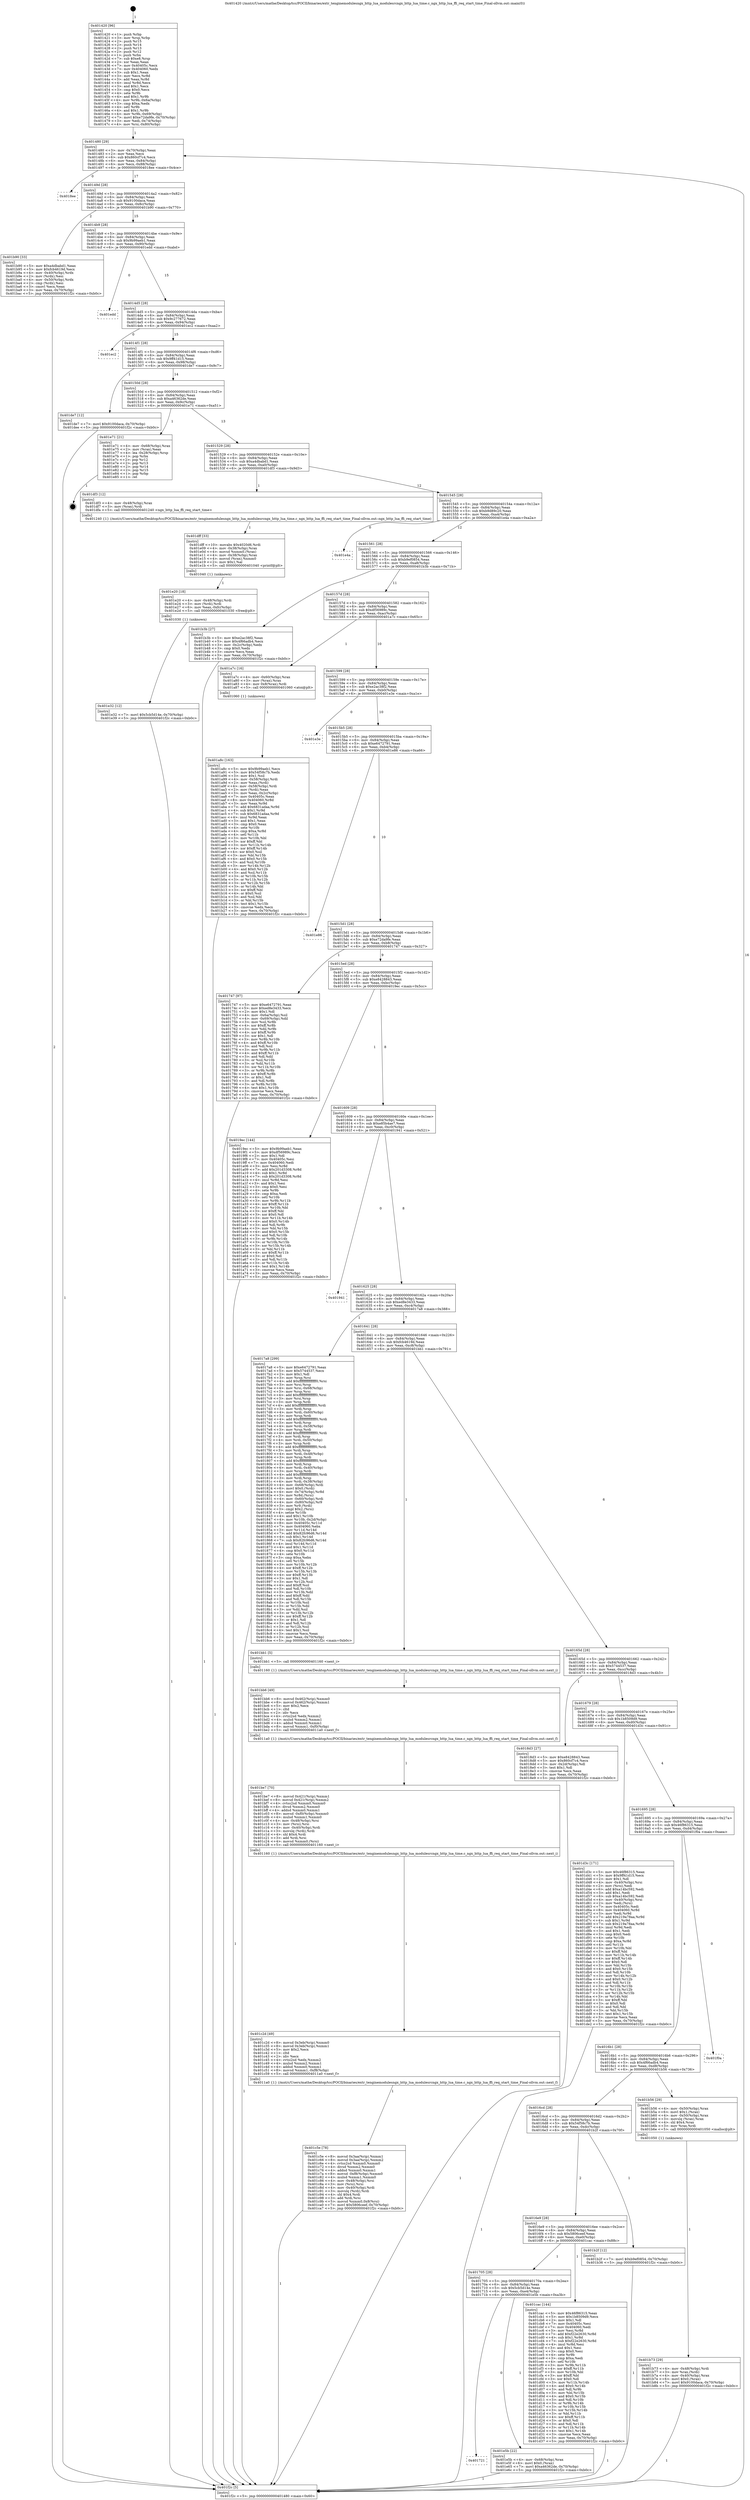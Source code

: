 digraph "0x401420" {
  label = "0x401420 (/mnt/c/Users/mathe/Desktop/tcc/POCII/binaries/extr_tenginemodulesngx_http_lua_modulesrcngx_http_lua_time.c_ngx_http_lua_ffi_req_start_time_Final-ollvm.out::main(0))"
  labelloc = "t"
  node[shape=record]

  Entry [label="",width=0.3,height=0.3,shape=circle,fillcolor=black,style=filled]
  "0x401480" [label="{
     0x401480 [29]\l
     | [instrs]\l
     &nbsp;&nbsp;0x401480 \<+3\>: mov -0x70(%rbp),%eax\l
     &nbsp;&nbsp;0x401483 \<+2\>: mov %eax,%ecx\l
     &nbsp;&nbsp;0x401485 \<+6\>: sub $0x860cf7c4,%ecx\l
     &nbsp;&nbsp;0x40148b \<+6\>: mov %eax,-0x84(%rbp)\l
     &nbsp;&nbsp;0x401491 \<+6\>: mov %ecx,-0x88(%rbp)\l
     &nbsp;&nbsp;0x401497 \<+6\>: je 00000000004018ee \<main+0x4ce\>\l
  }"]
  "0x4018ee" [label="{
     0x4018ee\l
  }", style=dashed]
  "0x40149d" [label="{
     0x40149d [28]\l
     | [instrs]\l
     &nbsp;&nbsp;0x40149d \<+5\>: jmp 00000000004014a2 \<main+0x82\>\l
     &nbsp;&nbsp;0x4014a2 \<+6\>: mov -0x84(%rbp),%eax\l
     &nbsp;&nbsp;0x4014a8 \<+5\>: sub $0x9100daca,%eax\l
     &nbsp;&nbsp;0x4014ad \<+6\>: mov %eax,-0x8c(%rbp)\l
     &nbsp;&nbsp;0x4014b3 \<+6\>: je 0000000000401b90 \<main+0x770\>\l
  }"]
  Exit [label="",width=0.3,height=0.3,shape=circle,fillcolor=black,style=filled,peripheries=2]
  "0x401b90" [label="{
     0x401b90 [33]\l
     | [instrs]\l
     &nbsp;&nbsp;0x401b90 \<+5\>: mov $0xa4dbabd1,%eax\l
     &nbsp;&nbsp;0x401b95 \<+5\>: mov $0xfcb4619d,%ecx\l
     &nbsp;&nbsp;0x401b9a \<+4\>: mov -0x40(%rbp),%rdx\l
     &nbsp;&nbsp;0x401b9e \<+2\>: mov (%rdx),%esi\l
     &nbsp;&nbsp;0x401ba0 \<+4\>: mov -0x50(%rbp),%rdx\l
     &nbsp;&nbsp;0x401ba4 \<+2\>: cmp (%rdx),%esi\l
     &nbsp;&nbsp;0x401ba6 \<+3\>: cmovl %ecx,%eax\l
     &nbsp;&nbsp;0x401ba9 \<+3\>: mov %eax,-0x70(%rbp)\l
     &nbsp;&nbsp;0x401bac \<+5\>: jmp 0000000000401f2c \<main+0xb0c\>\l
  }"]
  "0x4014b9" [label="{
     0x4014b9 [28]\l
     | [instrs]\l
     &nbsp;&nbsp;0x4014b9 \<+5\>: jmp 00000000004014be \<main+0x9e\>\l
     &nbsp;&nbsp;0x4014be \<+6\>: mov -0x84(%rbp),%eax\l
     &nbsp;&nbsp;0x4014c4 \<+5\>: sub $0x9b99aeb1,%eax\l
     &nbsp;&nbsp;0x4014c9 \<+6\>: mov %eax,-0x90(%rbp)\l
     &nbsp;&nbsp;0x4014cf \<+6\>: je 0000000000401edd \<main+0xabd\>\l
  }"]
  "0x401721" [label="{
     0x401721\l
  }", style=dashed]
  "0x401edd" [label="{
     0x401edd\l
  }", style=dashed]
  "0x4014d5" [label="{
     0x4014d5 [28]\l
     | [instrs]\l
     &nbsp;&nbsp;0x4014d5 \<+5\>: jmp 00000000004014da \<main+0xba\>\l
     &nbsp;&nbsp;0x4014da \<+6\>: mov -0x84(%rbp),%eax\l
     &nbsp;&nbsp;0x4014e0 \<+5\>: sub $0x9c277672,%eax\l
     &nbsp;&nbsp;0x4014e5 \<+6\>: mov %eax,-0x94(%rbp)\l
     &nbsp;&nbsp;0x4014eb \<+6\>: je 0000000000401ec2 \<main+0xaa2\>\l
  }"]
  "0x401e5b" [label="{
     0x401e5b [22]\l
     | [instrs]\l
     &nbsp;&nbsp;0x401e5b \<+4\>: mov -0x68(%rbp),%rax\l
     &nbsp;&nbsp;0x401e5f \<+6\>: movl $0x0,(%rax)\l
     &nbsp;&nbsp;0x401e65 \<+7\>: movl $0xa46362de,-0x70(%rbp)\l
     &nbsp;&nbsp;0x401e6c \<+5\>: jmp 0000000000401f2c \<main+0xb0c\>\l
  }"]
  "0x401ec2" [label="{
     0x401ec2\l
  }", style=dashed]
  "0x4014f1" [label="{
     0x4014f1 [28]\l
     | [instrs]\l
     &nbsp;&nbsp;0x4014f1 \<+5\>: jmp 00000000004014f6 \<main+0xd6\>\l
     &nbsp;&nbsp;0x4014f6 \<+6\>: mov -0x84(%rbp),%eax\l
     &nbsp;&nbsp;0x4014fc \<+5\>: sub $0x9ff41d15,%eax\l
     &nbsp;&nbsp;0x401501 \<+6\>: mov %eax,-0x98(%rbp)\l
     &nbsp;&nbsp;0x401507 \<+6\>: je 0000000000401de7 \<main+0x9c7\>\l
  }"]
  "0x401e32" [label="{
     0x401e32 [12]\l
     | [instrs]\l
     &nbsp;&nbsp;0x401e32 \<+7\>: movl $0x5cb5d14e,-0x70(%rbp)\l
     &nbsp;&nbsp;0x401e39 \<+5\>: jmp 0000000000401f2c \<main+0xb0c\>\l
  }"]
  "0x401de7" [label="{
     0x401de7 [12]\l
     | [instrs]\l
     &nbsp;&nbsp;0x401de7 \<+7\>: movl $0x9100daca,-0x70(%rbp)\l
     &nbsp;&nbsp;0x401dee \<+5\>: jmp 0000000000401f2c \<main+0xb0c\>\l
  }"]
  "0x40150d" [label="{
     0x40150d [28]\l
     | [instrs]\l
     &nbsp;&nbsp;0x40150d \<+5\>: jmp 0000000000401512 \<main+0xf2\>\l
     &nbsp;&nbsp;0x401512 \<+6\>: mov -0x84(%rbp),%eax\l
     &nbsp;&nbsp;0x401518 \<+5\>: sub $0xa46362de,%eax\l
     &nbsp;&nbsp;0x40151d \<+6\>: mov %eax,-0x9c(%rbp)\l
     &nbsp;&nbsp;0x401523 \<+6\>: je 0000000000401e71 \<main+0xa51\>\l
  }"]
  "0x401e20" [label="{
     0x401e20 [18]\l
     | [instrs]\l
     &nbsp;&nbsp;0x401e20 \<+4\>: mov -0x48(%rbp),%rdi\l
     &nbsp;&nbsp;0x401e24 \<+3\>: mov (%rdi),%rdi\l
     &nbsp;&nbsp;0x401e27 \<+6\>: mov %eax,-0xfc(%rbp)\l
     &nbsp;&nbsp;0x401e2d \<+5\>: call 0000000000401030 \<free@plt\>\l
     | [calls]\l
     &nbsp;&nbsp;0x401030 \{1\} (unknown)\l
  }"]
  "0x401e71" [label="{
     0x401e71 [21]\l
     | [instrs]\l
     &nbsp;&nbsp;0x401e71 \<+4\>: mov -0x68(%rbp),%rax\l
     &nbsp;&nbsp;0x401e75 \<+2\>: mov (%rax),%eax\l
     &nbsp;&nbsp;0x401e77 \<+4\>: lea -0x28(%rbp),%rsp\l
     &nbsp;&nbsp;0x401e7b \<+1\>: pop %rbx\l
     &nbsp;&nbsp;0x401e7c \<+2\>: pop %r12\l
     &nbsp;&nbsp;0x401e7e \<+2\>: pop %r13\l
     &nbsp;&nbsp;0x401e80 \<+2\>: pop %r14\l
     &nbsp;&nbsp;0x401e82 \<+2\>: pop %r15\l
     &nbsp;&nbsp;0x401e84 \<+1\>: pop %rbp\l
     &nbsp;&nbsp;0x401e85 \<+1\>: ret\l
  }"]
  "0x401529" [label="{
     0x401529 [28]\l
     | [instrs]\l
     &nbsp;&nbsp;0x401529 \<+5\>: jmp 000000000040152e \<main+0x10e\>\l
     &nbsp;&nbsp;0x40152e \<+6\>: mov -0x84(%rbp),%eax\l
     &nbsp;&nbsp;0x401534 \<+5\>: sub $0xa4dbabd1,%eax\l
     &nbsp;&nbsp;0x401539 \<+6\>: mov %eax,-0xa0(%rbp)\l
     &nbsp;&nbsp;0x40153f \<+6\>: je 0000000000401df3 \<main+0x9d3\>\l
  }"]
  "0x401dff" [label="{
     0x401dff [33]\l
     | [instrs]\l
     &nbsp;&nbsp;0x401dff \<+10\>: movabs $0x4020d6,%rdi\l
     &nbsp;&nbsp;0x401e09 \<+4\>: mov -0x38(%rbp),%rax\l
     &nbsp;&nbsp;0x401e0d \<+4\>: movsd %xmm0,(%rax)\l
     &nbsp;&nbsp;0x401e11 \<+4\>: mov -0x38(%rbp),%rax\l
     &nbsp;&nbsp;0x401e15 \<+4\>: movsd (%rax),%xmm0\l
     &nbsp;&nbsp;0x401e19 \<+2\>: mov $0x1,%al\l
     &nbsp;&nbsp;0x401e1b \<+5\>: call 0000000000401040 \<printf@plt\>\l
     | [calls]\l
     &nbsp;&nbsp;0x401040 \{1\} (unknown)\l
  }"]
  "0x401df3" [label="{
     0x401df3 [12]\l
     | [instrs]\l
     &nbsp;&nbsp;0x401df3 \<+4\>: mov -0x48(%rbp),%rax\l
     &nbsp;&nbsp;0x401df7 \<+3\>: mov (%rax),%rdi\l
     &nbsp;&nbsp;0x401dfa \<+5\>: call 0000000000401240 \<ngx_http_lua_ffi_req_start_time\>\l
     | [calls]\l
     &nbsp;&nbsp;0x401240 \{1\} (/mnt/c/Users/mathe/Desktop/tcc/POCII/binaries/extr_tenginemodulesngx_http_lua_modulesrcngx_http_lua_time.c_ngx_http_lua_ffi_req_start_time_Final-ollvm.out::ngx_http_lua_ffi_req_start_time)\l
  }"]
  "0x401545" [label="{
     0x401545 [28]\l
     | [instrs]\l
     &nbsp;&nbsp;0x401545 \<+5\>: jmp 000000000040154a \<main+0x12a\>\l
     &nbsp;&nbsp;0x40154a \<+6\>: mov -0x84(%rbp),%eax\l
     &nbsp;&nbsp;0x401550 \<+5\>: sub $0xb9d89c20,%eax\l
     &nbsp;&nbsp;0x401555 \<+6\>: mov %eax,-0xa4(%rbp)\l
     &nbsp;&nbsp;0x40155b \<+6\>: je 0000000000401e4a \<main+0xa2a\>\l
  }"]
  "0x401705" [label="{
     0x401705 [28]\l
     | [instrs]\l
     &nbsp;&nbsp;0x401705 \<+5\>: jmp 000000000040170a \<main+0x2ea\>\l
     &nbsp;&nbsp;0x40170a \<+6\>: mov -0x84(%rbp),%eax\l
     &nbsp;&nbsp;0x401710 \<+5\>: sub $0x5cb5d14e,%eax\l
     &nbsp;&nbsp;0x401715 \<+6\>: mov %eax,-0xe4(%rbp)\l
     &nbsp;&nbsp;0x40171b \<+6\>: je 0000000000401e5b \<main+0xa3b\>\l
  }"]
  "0x401e4a" [label="{
     0x401e4a\l
  }", style=dashed]
  "0x401561" [label="{
     0x401561 [28]\l
     | [instrs]\l
     &nbsp;&nbsp;0x401561 \<+5\>: jmp 0000000000401566 \<main+0x146\>\l
     &nbsp;&nbsp;0x401566 \<+6\>: mov -0x84(%rbp),%eax\l
     &nbsp;&nbsp;0x40156c \<+5\>: sub $0xb9ef0854,%eax\l
     &nbsp;&nbsp;0x401571 \<+6\>: mov %eax,-0xa8(%rbp)\l
     &nbsp;&nbsp;0x401577 \<+6\>: je 0000000000401b3b \<main+0x71b\>\l
  }"]
  "0x401cac" [label="{
     0x401cac [144]\l
     | [instrs]\l
     &nbsp;&nbsp;0x401cac \<+5\>: mov $0x46f86315,%eax\l
     &nbsp;&nbsp;0x401cb1 \<+5\>: mov $0x1b8509d9,%ecx\l
     &nbsp;&nbsp;0x401cb6 \<+2\>: mov $0x1,%dl\l
     &nbsp;&nbsp;0x401cb8 \<+7\>: mov 0x40405c,%esi\l
     &nbsp;&nbsp;0x401cbf \<+7\>: mov 0x404060,%edi\l
     &nbsp;&nbsp;0x401cc6 \<+3\>: mov %esi,%r8d\l
     &nbsp;&nbsp;0x401cc9 \<+7\>: add $0xf22e2630,%r8d\l
     &nbsp;&nbsp;0x401cd0 \<+4\>: sub $0x1,%r8d\l
     &nbsp;&nbsp;0x401cd4 \<+7\>: sub $0xf22e2630,%r8d\l
     &nbsp;&nbsp;0x401cdb \<+4\>: imul %r8d,%esi\l
     &nbsp;&nbsp;0x401cdf \<+3\>: and $0x1,%esi\l
     &nbsp;&nbsp;0x401ce2 \<+3\>: cmp $0x0,%esi\l
     &nbsp;&nbsp;0x401ce5 \<+4\>: sete %r9b\l
     &nbsp;&nbsp;0x401ce9 \<+3\>: cmp $0xa,%edi\l
     &nbsp;&nbsp;0x401cec \<+4\>: setl %r10b\l
     &nbsp;&nbsp;0x401cf0 \<+3\>: mov %r9b,%r11b\l
     &nbsp;&nbsp;0x401cf3 \<+4\>: xor $0xff,%r11b\l
     &nbsp;&nbsp;0x401cf7 \<+3\>: mov %r10b,%bl\l
     &nbsp;&nbsp;0x401cfa \<+3\>: xor $0xff,%bl\l
     &nbsp;&nbsp;0x401cfd \<+3\>: xor $0x0,%dl\l
     &nbsp;&nbsp;0x401d00 \<+3\>: mov %r11b,%r14b\l
     &nbsp;&nbsp;0x401d03 \<+4\>: and $0x0,%r14b\l
     &nbsp;&nbsp;0x401d07 \<+3\>: and %dl,%r9b\l
     &nbsp;&nbsp;0x401d0a \<+3\>: mov %bl,%r15b\l
     &nbsp;&nbsp;0x401d0d \<+4\>: and $0x0,%r15b\l
     &nbsp;&nbsp;0x401d11 \<+3\>: and %dl,%r10b\l
     &nbsp;&nbsp;0x401d14 \<+3\>: or %r9b,%r14b\l
     &nbsp;&nbsp;0x401d17 \<+3\>: or %r10b,%r15b\l
     &nbsp;&nbsp;0x401d1a \<+3\>: xor %r15b,%r14b\l
     &nbsp;&nbsp;0x401d1d \<+3\>: or %bl,%r11b\l
     &nbsp;&nbsp;0x401d20 \<+4\>: xor $0xff,%r11b\l
     &nbsp;&nbsp;0x401d24 \<+3\>: or $0x0,%dl\l
     &nbsp;&nbsp;0x401d27 \<+3\>: and %dl,%r11b\l
     &nbsp;&nbsp;0x401d2a \<+3\>: or %r11b,%r14b\l
     &nbsp;&nbsp;0x401d2d \<+4\>: test $0x1,%r14b\l
     &nbsp;&nbsp;0x401d31 \<+3\>: cmovne %ecx,%eax\l
     &nbsp;&nbsp;0x401d34 \<+3\>: mov %eax,-0x70(%rbp)\l
     &nbsp;&nbsp;0x401d37 \<+5\>: jmp 0000000000401f2c \<main+0xb0c\>\l
  }"]
  "0x401b3b" [label="{
     0x401b3b [27]\l
     | [instrs]\l
     &nbsp;&nbsp;0x401b3b \<+5\>: mov $0xe2ac38f2,%eax\l
     &nbsp;&nbsp;0x401b40 \<+5\>: mov $0x4f66adb4,%ecx\l
     &nbsp;&nbsp;0x401b45 \<+3\>: mov -0x2c(%rbp),%edx\l
     &nbsp;&nbsp;0x401b48 \<+3\>: cmp $0x0,%edx\l
     &nbsp;&nbsp;0x401b4b \<+3\>: cmove %ecx,%eax\l
     &nbsp;&nbsp;0x401b4e \<+3\>: mov %eax,-0x70(%rbp)\l
     &nbsp;&nbsp;0x401b51 \<+5\>: jmp 0000000000401f2c \<main+0xb0c\>\l
  }"]
  "0x40157d" [label="{
     0x40157d [28]\l
     | [instrs]\l
     &nbsp;&nbsp;0x40157d \<+5\>: jmp 0000000000401582 \<main+0x162\>\l
     &nbsp;&nbsp;0x401582 \<+6\>: mov -0x84(%rbp),%eax\l
     &nbsp;&nbsp;0x401588 \<+5\>: sub $0xdf56989c,%eax\l
     &nbsp;&nbsp;0x40158d \<+6\>: mov %eax,-0xac(%rbp)\l
     &nbsp;&nbsp;0x401593 \<+6\>: je 0000000000401a7c \<main+0x65c\>\l
  }"]
  "0x401c5e" [label="{
     0x401c5e [78]\l
     | [instrs]\l
     &nbsp;&nbsp;0x401c5e \<+8\>: movsd 0x3aa(%rip),%xmm1\l
     &nbsp;&nbsp;0x401c66 \<+8\>: movsd 0x3aa(%rip),%xmm2\l
     &nbsp;&nbsp;0x401c6e \<+4\>: cvtss2sd %xmm0,%xmm0\l
     &nbsp;&nbsp;0x401c72 \<+4\>: divsd %xmm2,%xmm0\l
     &nbsp;&nbsp;0x401c76 \<+4\>: addsd %xmm0,%xmm1\l
     &nbsp;&nbsp;0x401c7a \<+8\>: movsd -0xf8(%rbp),%xmm0\l
     &nbsp;&nbsp;0x401c82 \<+4\>: mulsd %xmm1,%xmm0\l
     &nbsp;&nbsp;0x401c86 \<+4\>: mov -0x48(%rbp),%rsi\l
     &nbsp;&nbsp;0x401c8a \<+3\>: mov (%rsi),%rsi\l
     &nbsp;&nbsp;0x401c8d \<+4\>: mov -0x40(%rbp),%rdi\l
     &nbsp;&nbsp;0x401c91 \<+3\>: movslq (%rdi),%rdi\l
     &nbsp;&nbsp;0x401c94 \<+4\>: shl $0x4,%rdi\l
     &nbsp;&nbsp;0x401c98 \<+3\>: add %rdi,%rsi\l
     &nbsp;&nbsp;0x401c9b \<+5\>: movsd %xmm0,0x8(%rsi)\l
     &nbsp;&nbsp;0x401ca0 \<+7\>: movl $0x5806ceef,-0x70(%rbp)\l
     &nbsp;&nbsp;0x401ca7 \<+5\>: jmp 0000000000401f2c \<main+0xb0c\>\l
  }"]
  "0x401a7c" [label="{
     0x401a7c [16]\l
     | [instrs]\l
     &nbsp;&nbsp;0x401a7c \<+4\>: mov -0x60(%rbp),%rax\l
     &nbsp;&nbsp;0x401a80 \<+3\>: mov (%rax),%rax\l
     &nbsp;&nbsp;0x401a83 \<+4\>: mov 0x8(%rax),%rdi\l
     &nbsp;&nbsp;0x401a87 \<+5\>: call 0000000000401060 \<atoi@plt\>\l
     | [calls]\l
     &nbsp;&nbsp;0x401060 \{1\} (unknown)\l
  }"]
  "0x401599" [label="{
     0x401599 [28]\l
     | [instrs]\l
     &nbsp;&nbsp;0x401599 \<+5\>: jmp 000000000040159e \<main+0x17e\>\l
     &nbsp;&nbsp;0x40159e \<+6\>: mov -0x84(%rbp),%eax\l
     &nbsp;&nbsp;0x4015a4 \<+5\>: sub $0xe2ac38f2,%eax\l
     &nbsp;&nbsp;0x4015a9 \<+6\>: mov %eax,-0xb0(%rbp)\l
     &nbsp;&nbsp;0x4015af \<+6\>: je 0000000000401e3e \<main+0xa1e\>\l
  }"]
  "0x401c2d" [label="{
     0x401c2d [49]\l
     | [instrs]\l
     &nbsp;&nbsp;0x401c2d \<+8\>: movsd 0x3eb(%rip),%xmm0\l
     &nbsp;&nbsp;0x401c35 \<+8\>: movsd 0x3eb(%rip),%xmm1\l
     &nbsp;&nbsp;0x401c3d \<+5\>: mov $0x2,%ecx\l
     &nbsp;&nbsp;0x401c42 \<+1\>: cltd\l
     &nbsp;&nbsp;0x401c43 \<+2\>: idiv %ecx\l
     &nbsp;&nbsp;0x401c45 \<+4\>: cvtsi2sd %edx,%xmm2\l
     &nbsp;&nbsp;0x401c49 \<+4\>: mulsd %xmm2,%xmm1\l
     &nbsp;&nbsp;0x401c4d \<+4\>: addsd %xmm0,%xmm1\l
     &nbsp;&nbsp;0x401c51 \<+8\>: movsd %xmm1,-0xf8(%rbp)\l
     &nbsp;&nbsp;0x401c59 \<+5\>: call 00000000004011a0 \<next_f\>\l
     | [calls]\l
     &nbsp;&nbsp;0x4011a0 \{1\} (/mnt/c/Users/mathe/Desktop/tcc/POCII/binaries/extr_tenginemodulesngx_http_lua_modulesrcngx_http_lua_time.c_ngx_http_lua_ffi_req_start_time_Final-ollvm.out::next_f)\l
  }"]
  "0x401e3e" [label="{
     0x401e3e\l
  }", style=dashed]
  "0x4015b5" [label="{
     0x4015b5 [28]\l
     | [instrs]\l
     &nbsp;&nbsp;0x4015b5 \<+5\>: jmp 00000000004015ba \<main+0x19a\>\l
     &nbsp;&nbsp;0x4015ba \<+6\>: mov -0x84(%rbp),%eax\l
     &nbsp;&nbsp;0x4015c0 \<+5\>: sub $0xe6472791,%eax\l
     &nbsp;&nbsp;0x4015c5 \<+6\>: mov %eax,-0xb4(%rbp)\l
     &nbsp;&nbsp;0x4015cb \<+6\>: je 0000000000401e86 \<main+0xa66\>\l
  }"]
  "0x401be7" [label="{
     0x401be7 [70]\l
     | [instrs]\l
     &nbsp;&nbsp;0x401be7 \<+8\>: movsd 0x421(%rip),%xmm1\l
     &nbsp;&nbsp;0x401bef \<+8\>: movsd 0x421(%rip),%xmm2\l
     &nbsp;&nbsp;0x401bf7 \<+4\>: cvtss2sd %xmm0,%xmm0\l
     &nbsp;&nbsp;0x401bfb \<+4\>: divsd %xmm2,%xmm0\l
     &nbsp;&nbsp;0x401bff \<+4\>: addsd %xmm0,%xmm1\l
     &nbsp;&nbsp;0x401c03 \<+8\>: movsd -0xf0(%rbp),%xmm0\l
     &nbsp;&nbsp;0x401c0b \<+4\>: mulsd %xmm1,%xmm0\l
     &nbsp;&nbsp;0x401c0f \<+4\>: mov -0x48(%rbp),%rsi\l
     &nbsp;&nbsp;0x401c13 \<+3\>: mov (%rsi),%rsi\l
     &nbsp;&nbsp;0x401c16 \<+4\>: mov -0x40(%rbp),%rdi\l
     &nbsp;&nbsp;0x401c1a \<+3\>: movslq (%rdi),%rdi\l
     &nbsp;&nbsp;0x401c1d \<+4\>: shl $0x4,%rdi\l
     &nbsp;&nbsp;0x401c21 \<+3\>: add %rdi,%rsi\l
     &nbsp;&nbsp;0x401c24 \<+4\>: movsd %xmm0,(%rsi)\l
     &nbsp;&nbsp;0x401c28 \<+5\>: call 0000000000401160 \<next_i\>\l
     | [calls]\l
     &nbsp;&nbsp;0x401160 \{1\} (/mnt/c/Users/mathe/Desktop/tcc/POCII/binaries/extr_tenginemodulesngx_http_lua_modulesrcngx_http_lua_time.c_ngx_http_lua_ffi_req_start_time_Final-ollvm.out::next_i)\l
  }"]
  "0x401e86" [label="{
     0x401e86\l
  }", style=dashed]
  "0x4015d1" [label="{
     0x4015d1 [28]\l
     | [instrs]\l
     &nbsp;&nbsp;0x4015d1 \<+5\>: jmp 00000000004015d6 \<main+0x1b6\>\l
     &nbsp;&nbsp;0x4015d6 \<+6\>: mov -0x84(%rbp),%eax\l
     &nbsp;&nbsp;0x4015dc \<+5\>: sub $0xe72da9fe,%eax\l
     &nbsp;&nbsp;0x4015e1 \<+6\>: mov %eax,-0xb8(%rbp)\l
     &nbsp;&nbsp;0x4015e7 \<+6\>: je 0000000000401747 \<main+0x327\>\l
  }"]
  "0x401bb6" [label="{
     0x401bb6 [49]\l
     | [instrs]\l
     &nbsp;&nbsp;0x401bb6 \<+8\>: movsd 0x462(%rip),%xmm0\l
     &nbsp;&nbsp;0x401bbe \<+8\>: movsd 0x462(%rip),%xmm1\l
     &nbsp;&nbsp;0x401bc6 \<+5\>: mov $0x2,%ecx\l
     &nbsp;&nbsp;0x401bcb \<+1\>: cltd\l
     &nbsp;&nbsp;0x401bcc \<+2\>: idiv %ecx\l
     &nbsp;&nbsp;0x401bce \<+4\>: cvtsi2sd %edx,%xmm2\l
     &nbsp;&nbsp;0x401bd2 \<+4\>: mulsd %xmm2,%xmm1\l
     &nbsp;&nbsp;0x401bd6 \<+4\>: addsd %xmm0,%xmm1\l
     &nbsp;&nbsp;0x401bda \<+8\>: movsd %xmm1,-0xf0(%rbp)\l
     &nbsp;&nbsp;0x401be2 \<+5\>: call 00000000004011a0 \<next_f\>\l
     | [calls]\l
     &nbsp;&nbsp;0x4011a0 \{1\} (/mnt/c/Users/mathe/Desktop/tcc/POCII/binaries/extr_tenginemodulesngx_http_lua_modulesrcngx_http_lua_time.c_ngx_http_lua_ffi_req_start_time_Final-ollvm.out::next_f)\l
  }"]
  "0x401747" [label="{
     0x401747 [97]\l
     | [instrs]\l
     &nbsp;&nbsp;0x401747 \<+5\>: mov $0xe6472791,%eax\l
     &nbsp;&nbsp;0x40174c \<+5\>: mov $0xed8e3433,%ecx\l
     &nbsp;&nbsp;0x401751 \<+2\>: mov $0x1,%dl\l
     &nbsp;&nbsp;0x401753 \<+4\>: mov -0x6a(%rbp),%sil\l
     &nbsp;&nbsp;0x401757 \<+4\>: mov -0x69(%rbp),%dil\l
     &nbsp;&nbsp;0x40175b \<+3\>: mov %sil,%r8b\l
     &nbsp;&nbsp;0x40175e \<+4\>: xor $0xff,%r8b\l
     &nbsp;&nbsp;0x401762 \<+3\>: mov %dil,%r9b\l
     &nbsp;&nbsp;0x401765 \<+4\>: xor $0xff,%r9b\l
     &nbsp;&nbsp;0x401769 \<+3\>: xor $0x1,%dl\l
     &nbsp;&nbsp;0x40176c \<+3\>: mov %r8b,%r10b\l
     &nbsp;&nbsp;0x40176f \<+4\>: and $0xff,%r10b\l
     &nbsp;&nbsp;0x401773 \<+3\>: and %dl,%sil\l
     &nbsp;&nbsp;0x401776 \<+3\>: mov %r9b,%r11b\l
     &nbsp;&nbsp;0x401779 \<+4\>: and $0xff,%r11b\l
     &nbsp;&nbsp;0x40177d \<+3\>: and %dl,%dil\l
     &nbsp;&nbsp;0x401780 \<+3\>: or %sil,%r10b\l
     &nbsp;&nbsp;0x401783 \<+3\>: or %dil,%r11b\l
     &nbsp;&nbsp;0x401786 \<+3\>: xor %r11b,%r10b\l
     &nbsp;&nbsp;0x401789 \<+3\>: or %r9b,%r8b\l
     &nbsp;&nbsp;0x40178c \<+4\>: xor $0xff,%r8b\l
     &nbsp;&nbsp;0x401790 \<+3\>: or $0x1,%dl\l
     &nbsp;&nbsp;0x401793 \<+3\>: and %dl,%r8b\l
     &nbsp;&nbsp;0x401796 \<+3\>: or %r8b,%r10b\l
     &nbsp;&nbsp;0x401799 \<+4\>: test $0x1,%r10b\l
     &nbsp;&nbsp;0x40179d \<+3\>: cmovne %ecx,%eax\l
     &nbsp;&nbsp;0x4017a0 \<+3\>: mov %eax,-0x70(%rbp)\l
     &nbsp;&nbsp;0x4017a3 \<+5\>: jmp 0000000000401f2c \<main+0xb0c\>\l
  }"]
  "0x4015ed" [label="{
     0x4015ed [28]\l
     | [instrs]\l
     &nbsp;&nbsp;0x4015ed \<+5\>: jmp 00000000004015f2 \<main+0x1d2\>\l
     &nbsp;&nbsp;0x4015f2 \<+6\>: mov -0x84(%rbp),%eax\l
     &nbsp;&nbsp;0x4015f8 \<+5\>: sub $0xe8428843,%eax\l
     &nbsp;&nbsp;0x4015fd \<+6\>: mov %eax,-0xbc(%rbp)\l
     &nbsp;&nbsp;0x401603 \<+6\>: je 00000000004019ec \<main+0x5cc\>\l
  }"]
  "0x401f2c" [label="{
     0x401f2c [5]\l
     | [instrs]\l
     &nbsp;&nbsp;0x401f2c \<+5\>: jmp 0000000000401480 \<main+0x60\>\l
  }"]
  "0x401420" [label="{
     0x401420 [96]\l
     | [instrs]\l
     &nbsp;&nbsp;0x401420 \<+1\>: push %rbp\l
     &nbsp;&nbsp;0x401421 \<+3\>: mov %rsp,%rbp\l
     &nbsp;&nbsp;0x401424 \<+2\>: push %r15\l
     &nbsp;&nbsp;0x401426 \<+2\>: push %r14\l
     &nbsp;&nbsp;0x401428 \<+2\>: push %r13\l
     &nbsp;&nbsp;0x40142a \<+2\>: push %r12\l
     &nbsp;&nbsp;0x40142c \<+1\>: push %rbx\l
     &nbsp;&nbsp;0x40142d \<+7\>: sub $0xe8,%rsp\l
     &nbsp;&nbsp;0x401434 \<+2\>: xor %eax,%eax\l
     &nbsp;&nbsp;0x401436 \<+7\>: mov 0x40405c,%ecx\l
     &nbsp;&nbsp;0x40143d \<+7\>: mov 0x404060,%edx\l
     &nbsp;&nbsp;0x401444 \<+3\>: sub $0x1,%eax\l
     &nbsp;&nbsp;0x401447 \<+3\>: mov %ecx,%r8d\l
     &nbsp;&nbsp;0x40144a \<+3\>: add %eax,%r8d\l
     &nbsp;&nbsp;0x40144d \<+4\>: imul %r8d,%ecx\l
     &nbsp;&nbsp;0x401451 \<+3\>: and $0x1,%ecx\l
     &nbsp;&nbsp;0x401454 \<+3\>: cmp $0x0,%ecx\l
     &nbsp;&nbsp;0x401457 \<+4\>: sete %r9b\l
     &nbsp;&nbsp;0x40145b \<+4\>: and $0x1,%r9b\l
     &nbsp;&nbsp;0x40145f \<+4\>: mov %r9b,-0x6a(%rbp)\l
     &nbsp;&nbsp;0x401463 \<+3\>: cmp $0xa,%edx\l
     &nbsp;&nbsp;0x401466 \<+4\>: setl %r9b\l
     &nbsp;&nbsp;0x40146a \<+4\>: and $0x1,%r9b\l
     &nbsp;&nbsp;0x40146e \<+4\>: mov %r9b,-0x69(%rbp)\l
     &nbsp;&nbsp;0x401472 \<+7\>: movl $0xe72da9fe,-0x70(%rbp)\l
     &nbsp;&nbsp;0x401479 \<+3\>: mov %edi,-0x74(%rbp)\l
     &nbsp;&nbsp;0x40147c \<+4\>: mov %rsi,-0x80(%rbp)\l
  }"]
  "0x401b73" [label="{
     0x401b73 [29]\l
     | [instrs]\l
     &nbsp;&nbsp;0x401b73 \<+4\>: mov -0x48(%rbp),%rdi\l
     &nbsp;&nbsp;0x401b77 \<+3\>: mov %rax,(%rdi)\l
     &nbsp;&nbsp;0x401b7a \<+4\>: mov -0x40(%rbp),%rax\l
     &nbsp;&nbsp;0x401b7e \<+6\>: movl $0x0,(%rax)\l
     &nbsp;&nbsp;0x401b84 \<+7\>: movl $0x9100daca,-0x70(%rbp)\l
     &nbsp;&nbsp;0x401b8b \<+5\>: jmp 0000000000401f2c \<main+0xb0c\>\l
  }"]
  "0x4019ec" [label="{
     0x4019ec [144]\l
     | [instrs]\l
     &nbsp;&nbsp;0x4019ec \<+5\>: mov $0x9b99aeb1,%eax\l
     &nbsp;&nbsp;0x4019f1 \<+5\>: mov $0xdf56989c,%ecx\l
     &nbsp;&nbsp;0x4019f6 \<+2\>: mov $0x1,%dl\l
     &nbsp;&nbsp;0x4019f8 \<+7\>: mov 0x40405c,%esi\l
     &nbsp;&nbsp;0x4019ff \<+7\>: mov 0x404060,%edi\l
     &nbsp;&nbsp;0x401a06 \<+3\>: mov %esi,%r8d\l
     &nbsp;&nbsp;0x401a09 \<+7\>: add $0x201d3308,%r8d\l
     &nbsp;&nbsp;0x401a10 \<+4\>: sub $0x1,%r8d\l
     &nbsp;&nbsp;0x401a14 \<+7\>: sub $0x201d3308,%r8d\l
     &nbsp;&nbsp;0x401a1b \<+4\>: imul %r8d,%esi\l
     &nbsp;&nbsp;0x401a1f \<+3\>: and $0x1,%esi\l
     &nbsp;&nbsp;0x401a22 \<+3\>: cmp $0x0,%esi\l
     &nbsp;&nbsp;0x401a25 \<+4\>: sete %r9b\l
     &nbsp;&nbsp;0x401a29 \<+3\>: cmp $0xa,%edi\l
     &nbsp;&nbsp;0x401a2c \<+4\>: setl %r10b\l
     &nbsp;&nbsp;0x401a30 \<+3\>: mov %r9b,%r11b\l
     &nbsp;&nbsp;0x401a33 \<+4\>: xor $0xff,%r11b\l
     &nbsp;&nbsp;0x401a37 \<+3\>: mov %r10b,%bl\l
     &nbsp;&nbsp;0x401a3a \<+3\>: xor $0xff,%bl\l
     &nbsp;&nbsp;0x401a3d \<+3\>: xor $0x0,%dl\l
     &nbsp;&nbsp;0x401a40 \<+3\>: mov %r11b,%r14b\l
     &nbsp;&nbsp;0x401a43 \<+4\>: and $0x0,%r14b\l
     &nbsp;&nbsp;0x401a47 \<+3\>: and %dl,%r9b\l
     &nbsp;&nbsp;0x401a4a \<+3\>: mov %bl,%r15b\l
     &nbsp;&nbsp;0x401a4d \<+4\>: and $0x0,%r15b\l
     &nbsp;&nbsp;0x401a51 \<+3\>: and %dl,%r10b\l
     &nbsp;&nbsp;0x401a54 \<+3\>: or %r9b,%r14b\l
     &nbsp;&nbsp;0x401a57 \<+3\>: or %r10b,%r15b\l
     &nbsp;&nbsp;0x401a5a \<+3\>: xor %r15b,%r14b\l
     &nbsp;&nbsp;0x401a5d \<+3\>: or %bl,%r11b\l
     &nbsp;&nbsp;0x401a60 \<+4\>: xor $0xff,%r11b\l
     &nbsp;&nbsp;0x401a64 \<+3\>: or $0x0,%dl\l
     &nbsp;&nbsp;0x401a67 \<+3\>: and %dl,%r11b\l
     &nbsp;&nbsp;0x401a6a \<+3\>: or %r11b,%r14b\l
     &nbsp;&nbsp;0x401a6d \<+4\>: test $0x1,%r14b\l
     &nbsp;&nbsp;0x401a71 \<+3\>: cmovne %ecx,%eax\l
     &nbsp;&nbsp;0x401a74 \<+3\>: mov %eax,-0x70(%rbp)\l
     &nbsp;&nbsp;0x401a77 \<+5\>: jmp 0000000000401f2c \<main+0xb0c\>\l
  }"]
  "0x401609" [label="{
     0x401609 [28]\l
     | [instrs]\l
     &nbsp;&nbsp;0x401609 \<+5\>: jmp 000000000040160e \<main+0x1ee\>\l
     &nbsp;&nbsp;0x40160e \<+6\>: mov -0x84(%rbp),%eax\l
     &nbsp;&nbsp;0x401614 \<+5\>: sub $0xe85b4ae7,%eax\l
     &nbsp;&nbsp;0x401619 \<+6\>: mov %eax,-0xc0(%rbp)\l
     &nbsp;&nbsp;0x40161f \<+6\>: je 0000000000401941 \<main+0x521\>\l
  }"]
  "0x4016e9" [label="{
     0x4016e9 [28]\l
     | [instrs]\l
     &nbsp;&nbsp;0x4016e9 \<+5\>: jmp 00000000004016ee \<main+0x2ce\>\l
     &nbsp;&nbsp;0x4016ee \<+6\>: mov -0x84(%rbp),%eax\l
     &nbsp;&nbsp;0x4016f4 \<+5\>: sub $0x5806ceef,%eax\l
     &nbsp;&nbsp;0x4016f9 \<+6\>: mov %eax,-0xe0(%rbp)\l
     &nbsp;&nbsp;0x4016ff \<+6\>: je 0000000000401cac \<main+0x88c\>\l
  }"]
  "0x401941" [label="{
     0x401941\l
  }", style=dashed]
  "0x401625" [label="{
     0x401625 [28]\l
     | [instrs]\l
     &nbsp;&nbsp;0x401625 \<+5\>: jmp 000000000040162a \<main+0x20a\>\l
     &nbsp;&nbsp;0x40162a \<+6\>: mov -0x84(%rbp),%eax\l
     &nbsp;&nbsp;0x401630 \<+5\>: sub $0xed8e3433,%eax\l
     &nbsp;&nbsp;0x401635 \<+6\>: mov %eax,-0xc4(%rbp)\l
     &nbsp;&nbsp;0x40163b \<+6\>: je 00000000004017a8 \<main+0x388\>\l
  }"]
  "0x401b2f" [label="{
     0x401b2f [12]\l
     | [instrs]\l
     &nbsp;&nbsp;0x401b2f \<+7\>: movl $0xb9ef0854,-0x70(%rbp)\l
     &nbsp;&nbsp;0x401b36 \<+5\>: jmp 0000000000401f2c \<main+0xb0c\>\l
  }"]
  "0x4017a8" [label="{
     0x4017a8 [299]\l
     | [instrs]\l
     &nbsp;&nbsp;0x4017a8 \<+5\>: mov $0xe6472791,%eax\l
     &nbsp;&nbsp;0x4017ad \<+5\>: mov $0x5744537,%ecx\l
     &nbsp;&nbsp;0x4017b2 \<+2\>: mov $0x1,%dl\l
     &nbsp;&nbsp;0x4017b4 \<+3\>: mov %rsp,%rsi\l
     &nbsp;&nbsp;0x4017b7 \<+4\>: add $0xfffffffffffffff0,%rsi\l
     &nbsp;&nbsp;0x4017bb \<+3\>: mov %rsi,%rsp\l
     &nbsp;&nbsp;0x4017be \<+4\>: mov %rsi,-0x68(%rbp)\l
     &nbsp;&nbsp;0x4017c2 \<+3\>: mov %rsp,%rsi\l
     &nbsp;&nbsp;0x4017c5 \<+4\>: add $0xfffffffffffffff0,%rsi\l
     &nbsp;&nbsp;0x4017c9 \<+3\>: mov %rsi,%rsp\l
     &nbsp;&nbsp;0x4017cc \<+3\>: mov %rsp,%rdi\l
     &nbsp;&nbsp;0x4017cf \<+4\>: add $0xfffffffffffffff0,%rdi\l
     &nbsp;&nbsp;0x4017d3 \<+3\>: mov %rdi,%rsp\l
     &nbsp;&nbsp;0x4017d6 \<+4\>: mov %rdi,-0x60(%rbp)\l
     &nbsp;&nbsp;0x4017da \<+3\>: mov %rsp,%rdi\l
     &nbsp;&nbsp;0x4017dd \<+4\>: add $0xfffffffffffffff0,%rdi\l
     &nbsp;&nbsp;0x4017e1 \<+3\>: mov %rdi,%rsp\l
     &nbsp;&nbsp;0x4017e4 \<+4\>: mov %rdi,-0x58(%rbp)\l
     &nbsp;&nbsp;0x4017e8 \<+3\>: mov %rsp,%rdi\l
     &nbsp;&nbsp;0x4017eb \<+4\>: add $0xfffffffffffffff0,%rdi\l
     &nbsp;&nbsp;0x4017ef \<+3\>: mov %rdi,%rsp\l
     &nbsp;&nbsp;0x4017f2 \<+4\>: mov %rdi,-0x50(%rbp)\l
     &nbsp;&nbsp;0x4017f6 \<+3\>: mov %rsp,%rdi\l
     &nbsp;&nbsp;0x4017f9 \<+4\>: add $0xfffffffffffffff0,%rdi\l
     &nbsp;&nbsp;0x4017fd \<+3\>: mov %rdi,%rsp\l
     &nbsp;&nbsp;0x401800 \<+4\>: mov %rdi,-0x48(%rbp)\l
     &nbsp;&nbsp;0x401804 \<+3\>: mov %rsp,%rdi\l
     &nbsp;&nbsp;0x401807 \<+4\>: add $0xfffffffffffffff0,%rdi\l
     &nbsp;&nbsp;0x40180b \<+3\>: mov %rdi,%rsp\l
     &nbsp;&nbsp;0x40180e \<+4\>: mov %rdi,-0x40(%rbp)\l
     &nbsp;&nbsp;0x401812 \<+3\>: mov %rsp,%rdi\l
     &nbsp;&nbsp;0x401815 \<+4\>: add $0xfffffffffffffff0,%rdi\l
     &nbsp;&nbsp;0x401819 \<+3\>: mov %rdi,%rsp\l
     &nbsp;&nbsp;0x40181c \<+4\>: mov %rdi,-0x38(%rbp)\l
     &nbsp;&nbsp;0x401820 \<+4\>: mov -0x68(%rbp),%rdi\l
     &nbsp;&nbsp;0x401824 \<+6\>: movl $0x0,(%rdi)\l
     &nbsp;&nbsp;0x40182a \<+4\>: mov -0x74(%rbp),%r8d\l
     &nbsp;&nbsp;0x40182e \<+3\>: mov %r8d,(%rsi)\l
     &nbsp;&nbsp;0x401831 \<+4\>: mov -0x60(%rbp),%rdi\l
     &nbsp;&nbsp;0x401835 \<+4\>: mov -0x80(%rbp),%r9\l
     &nbsp;&nbsp;0x401839 \<+3\>: mov %r9,(%rdi)\l
     &nbsp;&nbsp;0x40183c \<+3\>: cmpl $0x2,(%rsi)\l
     &nbsp;&nbsp;0x40183f \<+4\>: setne %r10b\l
     &nbsp;&nbsp;0x401843 \<+4\>: and $0x1,%r10b\l
     &nbsp;&nbsp;0x401847 \<+4\>: mov %r10b,-0x2d(%rbp)\l
     &nbsp;&nbsp;0x40184b \<+8\>: mov 0x40405c,%r11d\l
     &nbsp;&nbsp;0x401853 \<+7\>: mov 0x404060,%ebx\l
     &nbsp;&nbsp;0x40185a \<+3\>: mov %r11d,%r14d\l
     &nbsp;&nbsp;0x40185d \<+7\>: add $0x82fc96d6,%r14d\l
     &nbsp;&nbsp;0x401864 \<+4\>: sub $0x1,%r14d\l
     &nbsp;&nbsp;0x401868 \<+7\>: sub $0x82fc96d6,%r14d\l
     &nbsp;&nbsp;0x40186f \<+4\>: imul %r14d,%r11d\l
     &nbsp;&nbsp;0x401873 \<+4\>: and $0x1,%r11d\l
     &nbsp;&nbsp;0x401877 \<+4\>: cmp $0x0,%r11d\l
     &nbsp;&nbsp;0x40187b \<+4\>: sete %r10b\l
     &nbsp;&nbsp;0x40187f \<+3\>: cmp $0xa,%ebx\l
     &nbsp;&nbsp;0x401882 \<+4\>: setl %r15b\l
     &nbsp;&nbsp;0x401886 \<+3\>: mov %r10b,%r12b\l
     &nbsp;&nbsp;0x401889 \<+4\>: xor $0xff,%r12b\l
     &nbsp;&nbsp;0x40188d \<+3\>: mov %r15b,%r13b\l
     &nbsp;&nbsp;0x401890 \<+4\>: xor $0xff,%r13b\l
     &nbsp;&nbsp;0x401894 \<+3\>: xor $0x1,%dl\l
     &nbsp;&nbsp;0x401897 \<+3\>: mov %r12b,%sil\l
     &nbsp;&nbsp;0x40189a \<+4\>: and $0xff,%sil\l
     &nbsp;&nbsp;0x40189e \<+3\>: and %dl,%r10b\l
     &nbsp;&nbsp;0x4018a1 \<+3\>: mov %r13b,%dil\l
     &nbsp;&nbsp;0x4018a4 \<+4\>: and $0xff,%dil\l
     &nbsp;&nbsp;0x4018a8 \<+3\>: and %dl,%r15b\l
     &nbsp;&nbsp;0x4018ab \<+3\>: or %r10b,%sil\l
     &nbsp;&nbsp;0x4018ae \<+3\>: or %r15b,%dil\l
     &nbsp;&nbsp;0x4018b1 \<+3\>: xor %dil,%sil\l
     &nbsp;&nbsp;0x4018b4 \<+3\>: or %r13b,%r12b\l
     &nbsp;&nbsp;0x4018b7 \<+4\>: xor $0xff,%r12b\l
     &nbsp;&nbsp;0x4018bb \<+3\>: or $0x1,%dl\l
     &nbsp;&nbsp;0x4018be \<+3\>: and %dl,%r12b\l
     &nbsp;&nbsp;0x4018c1 \<+3\>: or %r12b,%sil\l
     &nbsp;&nbsp;0x4018c4 \<+4\>: test $0x1,%sil\l
     &nbsp;&nbsp;0x4018c8 \<+3\>: cmovne %ecx,%eax\l
     &nbsp;&nbsp;0x4018cb \<+3\>: mov %eax,-0x70(%rbp)\l
     &nbsp;&nbsp;0x4018ce \<+5\>: jmp 0000000000401f2c \<main+0xb0c\>\l
  }"]
  "0x401641" [label="{
     0x401641 [28]\l
     | [instrs]\l
     &nbsp;&nbsp;0x401641 \<+5\>: jmp 0000000000401646 \<main+0x226\>\l
     &nbsp;&nbsp;0x401646 \<+6\>: mov -0x84(%rbp),%eax\l
     &nbsp;&nbsp;0x40164c \<+5\>: sub $0xfcb4619d,%eax\l
     &nbsp;&nbsp;0x401651 \<+6\>: mov %eax,-0xc8(%rbp)\l
     &nbsp;&nbsp;0x401657 \<+6\>: je 0000000000401bb1 \<main+0x791\>\l
  }"]
  "0x4016cd" [label="{
     0x4016cd [28]\l
     | [instrs]\l
     &nbsp;&nbsp;0x4016cd \<+5\>: jmp 00000000004016d2 \<main+0x2b2\>\l
     &nbsp;&nbsp;0x4016d2 \<+6\>: mov -0x84(%rbp),%eax\l
     &nbsp;&nbsp;0x4016d8 \<+5\>: sub $0x54f58c7b,%eax\l
     &nbsp;&nbsp;0x4016dd \<+6\>: mov %eax,-0xdc(%rbp)\l
     &nbsp;&nbsp;0x4016e3 \<+6\>: je 0000000000401b2f \<main+0x70f\>\l
  }"]
  "0x401b56" [label="{
     0x401b56 [29]\l
     | [instrs]\l
     &nbsp;&nbsp;0x401b56 \<+4\>: mov -0x50(%rbp),%rax\l
     &nbsp;&nbsp;0x401b5a \<+6\>: movl $0x1,(%rax)\l
     &nbsp;&nbsp;0x401b60 \<+4\>: mov -0x50(%rbp),%rax\l
     &nbsp;&nbsp;0x401b64 \<+3\>: movslq (%rax),%rax\l
     &nbsp;&nbsp;0x401b67 \<+4\>: shl $0x4,%rax\l
     &nbsp;&nbsp;0x401b6b \<+3\>: mov %rax,%rdi\l
     &nbsp;&nbsp;0x401b6e \<+5\>: call 0000000000401050 \<malloc@plt\>\l
     | [calls]\l
     &nbsp;&nbsp;0x401050 \{1\} (unknown)\l
  }"]
  "0x401bb1" [label="{
     0x401bb1 [5]\l
     | [instrs]\l
     &nbsp;&nbsp;0x401bb1 \<+5\>: call 0000000000401160 \<next_i\>\l
     | [calls]\l
     &nbsp;&nbsp;0x401160 \{1\} (/mnt/c/Users/mathe/Desktop/tcc/POCII/binaries/extr_tenginemodulesngx_http_lua_modulesrcngx_http_lua_time.c_ngx_http_lua_ffi_req_start_time_Final-ollvm.out::next_i)\l
  }"]
  "0x40165d" [label="{
     0x40165d [28]\l
     | [instrs]\l
     &nbsp;&nbsp;0x40165d \<+5\>: jmp 0000000000401662 \<main+0x242\>\l
     &nbsp;&nbsp;0x401662 \<+6\>: mov -0x84(%rbp),%eax\l
     &nbsp;&nbsp;0x401668 \<+5\>: sub $0x5744537,%eax\l
     &nbsp;&nbsp;0x40166d \<+6\>: mov %eax,-0xcc(%rbp)\l
     &nbsp;&nbsp;0x401673 \<+6\>: je 00000000004018d3 \<main+0x4b3\>\l
  }"]
  "0x4016b1" [label="{
     0x4016b1 [28]\l
     | [instrs]\l
     &nbsp;&nbsp;0x4016b1 \<+5\>: jmp 00000000004016b6 \<main+0x296\>\l
     &nbsp;&nbsp;0x4016b6 \<+6\>: mov -0x84(%rbp),%eax\l
     &nbsp;&nbsp;0x4016bc \<+5\>: sub $0x4f66adb4,%eax\l
     &nbsp;&nbsp;0x4016c1 \<+6\>: mov %eax,-0xd8(%rbp)\l
     &nbsp;&nbsp;0x4016c7 \<+6\>: je 0000000000401b56 \<main+0x736\>\l
  }"]
  "0x4018d3" [label="{
     0x4018d3 [27]\l
     | [instrs]\l
     &nbsp;&nbsp;0x4018d3 \<+5\>: mov $0xe8428843,%eax\l
     &nbsp;&nbsp;0x4018d8 \<+5\>: mov $0x860cf7c4,%ecx\l
     &nbsp;&nbsp;0x4018dd \<+3\>: mov -0x2d(%rbp),%dl\l
     &nbsp;&nbsp;0x4018e0 \<+3\>: test $0x1,%dl\l
     &nbsp;&nbsp;0x4018e3 \<+3\>: cmovne %ecx,%eax\l
     &nbsp;&nbsp;0x4018e6 \<+3\>: mov %eax,-0x70(%rbp)\l
     &nbsp;&nbsp;0x4018e9 \<+5\>: jmp 0000000000401f2c \<main+0xb0c\>\l
  }"]
  "0x401679" [label="{
     0x401679 [28]\l
     | [instrs]\l
     &nbsp;&nbsp;0x401679 \<+5\>: jmp 000000000040167e \<main+0x25e\>\l
     &nbsp;&nbsp;0x40167e \<+6\>: mov -0x84(%rbp),%eax\l
     &nbsp;&nbsp;0x401684 \<+5\>: sub $0x1b8509d9,%eax\l
     &nbsp;&nbsp;0x401689 \<+6\>: mov %eax,-0xd0(%rbp)\l
     &nbsp;&nbsp;0x40168f \<+6\>: je 0000000000401d3c \<main+0x91c\>\l
  }"]
  "0x401a8c" [label="{
     0x401a8c [163]\l
     | [instrs]\l
     &nbsp;&nbsp;0x401a8c \<+5\>: mov $0x9b99aeb1,%ecx\l
     &nbsp;&nbsp;0x401a91 \<+5\>: mov $0x54f58c7b,%edx\l
     &nbsp;&nbsp;0x401a96 \<+3\>: mov $0x1,%sil\l
     &nbsp;&nbsp;0x401a99 \<+4\>: mov -0x58(%rbp),%rdi\l
     &nbsp;&nbsp;0x401a9d \<+2\>: mov %eax,(%rdi)\l
     &nbsp;&nbsp;0x401a9f \<+4\>: mov -0x58(%rbp),%rdi\l
     &nbsp;&nbsp;0x401aa3 \<+2\>: mov (%rdi),%eax\l
     &nbsp;&nbsp;0x401aa5 \<+3\>: mov %eax,-0x2c(%rbp)\l
     &nbsp;&nbsp;0x401aa8 \<+7\>: mov 0x40405c,%eax\l
     &nbsp;&nbsp;0x401aaf \<+8\>: mov 0x404060,%r8d\l
     &nbsp;&nbsp;0x401ab7 \<+3\>: mov %eax,%r9d\l
     &nbsp;&nbsp;0x401aba \<+7\>: add $0x6831adaa,%r9d\l
     &nbsp;&nbsp;0x401ac1 \<+4\>: sub $0x1,%r9d\l
     &nbsp;&nbsp;0x401ac5 \<+7\>: sub $0x6831adaa,%r9d\l
     &nbsp;&nbsp;0x401acc \<+4\>: imul %r9d,%eax\l
     &nbsp;&nbsp;0x401ad0 \<+3\>: and $0x1,%eax\l
     &nbsp;&nbsp;0x401ad3 \<+3\>: cmp $0x0,%eax\l
     &nbsp;&nbsp;0x401ad6 \<+4\>: sete %r10b\l
     &nbsp;&nbsp;0x401ada \<+4\>: cmp $0xa,%r8d\l
     &nbsp;&nbsp;0x401ade \<+4\>: setl %r11b\l
     &nbsp;&nbsp;0x401ae2 \<+3\>: mov %r10b,%bl\l
     &nbsp;&nbsp;0x401ae5 \<+3\>: xor $0xff,%bl\l
     &nbsp;&nbsp;0x401ae8 \<+3\>: mov %r11b,%r14b\l
     &nbsp;&nbsp;0x401aeb \<+4\>: xor $0xff,%r14b\l
     &nbsp;&nbsp;0x401aef \<+4\>: xor $0x0,%sil\l
     &nbsp;&nbsp;0x401af3 \<+3\>: mov %bl,%r15b\l
     &nbsp;&nbsp;0x401af6 \<+4\>: and $0x0,%r15b\l
     &nbsp;&nbsp;0x401afa \<+3\>: and %sil,%r10b\l
     &nbsp;&nbsp;0x401afd \<+3\>: mov %r14b,%r12b\l
     &nbsp;&nbsp;0x401b00 \<+4\>: and $0x0,%r12b\l
     &nbsp;&nbsp;0x401b04 \<+3\>: and %sil,%r11b\l
     &nbsp;&nbsp;0x401b07 \<+3\>: or %r10b,%r15b\l
     &nbsp;&nbsp;0x401b0a \<+3\>: or %r11b,%r12b\l
     &nbsp;&nbsp;0x401b0d \<+3\>: xor %r12b,%r15b\l
     &nbsp;&nbsp;0x401b10 \<+3\>: or %r14b,%bl\l
     &nbsp;&nbsp;0x401b13 \<+3\>: xor $0xff,%bl\l
     &nbsp;&nbsp;0x401b16 \<+4\>: or $0x0,%sil\l
     &nbsp;&nbsp;0x401b1a \<+3\>: and %sil,%bl\l
     &nbsp;&nbsp;0x401b1d \<+3\>: or %bl,%r15b\l
     &nbsp;&nbsp;0x401b20 \<+4\>: test $0x1,%r15b\l
     &nbsp;&nbsp;0x401b24 \<+3\>: cmovne %edx,%ecx\l
     &nbsp;&nbsp;0x401b27 \<+3\>: mov %ecx,-0x70(%rbp)\l
     &nbsp;&nbsp;0x401b2a \<+5\>: jmp 0000000000401f2c \<main+0xb0c\>\l
  }"]
  "0x401f0a" [label="{
     0x401f0a\l
  }", style=dashed]
  "0x401d3c" [label="{
     0x401d3c [171]\l
     | [instrs]\l
     &nbsp;&nbsp;0x401d3c \<+5\>: mov $0x46f86315,%eax\l
     &nbsp;&nbsp;0x401d41 \<+5\>: mov $0x9ff41d15,%ecx\l
     &nbsp;&nbsp;0x401d46 \<+2\>: mov $0x1,%dl\l
     &nbsp;&nbsp;0x401d48 \<+4\>: mov -0x40(%rbp),%rsi\l
     &nbsp;&nbsp;0x401d4c \<+2\>: mov (%rsi),%edi\l
     &nbsp;&nbsp;0x401d4e \<+6\>: add $0xa14bc592,%edi\l
     &nbsp;&nbsp;0x401d54 \<+3\>: add $0x1,%edi\l
     &nbsp;&nbsp;0x401d57 \<+6\>: sub $0xa14bc592,%edi\l
     &nbsp;&nbsp;0x401d5d \<+4\>: mov -0x40(%rbp),%rsi\l
     &nbsp;&nbsp;0x401d61 \<+2\>: mov %edi,(%rsi)\l
     &nbsp;&nbsp;0x401d63 \<+7\>: mov 0x40405c,%edi\l
     &nbsp;&nbsp;0x401d6a \<+8\>: mov 0x404060,%r8d\l
     &nbsp;&nbsp;0x401d72 \<+3\>: mov %edi,%r9d\l
     &nbsp;&nbsp;0x401d75 \<+7\>: add $0x219a78aa,%r9d\l
     &nbsp;&nbsp;0x401d7c \<+4\>: sub $0x1,%r9d\l
     &nbsp;&nbsp;0x401d80 \<+7\>: sub $0x219a78aa,%r9d\l
     &nbsp;&nbsp;0x401d87 \<+4\>: imul %r9d,%edi\l
     &nbsp;&nbsp;0x401d8b \<+3\>: and $0x1,%edi\l
     &nbsp;&nbsp;0x401d8e \<+3\>: cmp $0x0,%edi\l
     &nbsp;&nbsp;0x401d91 \<+4\>: sete %r10b\l
     &nbsp;&nbsp;0x401d95 \<+4\>: cmp $0xa,%r8d\l
     &nbsp;&nbsp;0x401d99 \<+4\>: setl %r11b\l
     &nbsp;&nbsp;0x401d9d \<+3\>: mov %r10b,%bl\l
     &nbsp;&nbsp;0x401da0 \<+3\>: xor $0xff,%bl\l
     &nbsp;&nbsp;0x401da3 \<+3\>: mov %r11b,%r14b\l
     &nbsp;&nbsp;0x401da6 \<+4\>: xor $0xff,%r14b\l
     &nbsp;&nbsp;0x401daa \<+3\>: xor $0x0,%dl\l
     &nbsp;&nbsp;0x401dad \<+3\>: mov %bl,%r15b\l
     &nbsp;&nbsp;0x401db0 \<+4\>: and $0x0,%r15b\l
     &nbsp;&nbsp;0x401db4 \<+3\>: and %dl,%r10b\l
     &nbsp;&nbsp;0x401db7 \<+3\>: mov %r14b,%r12b\l
     &nbsp;&nbsp;0x401dba \<+4\>: and $0x0,%r12b\l
     &nbsp;&nbsp;0x401dbe \<+3\>: and %dl,%r11b\l
     &nbsp;&nbsp;0x401dc1 \<+3\>: or %r10b,%r15b\l
     &nbsp;&nbsp;0x401dc4 \<+3\>: or %r11b,%r12b\l
     &nbsp;&nbsp;0x401dc7 \<+3\>: xor %r12b,%r15b\l
     &nbsp;&nbsp;0x401dca \<+3\>: or %r14b,%bl\l
     &nbsp;&nbsp;0x401dcd \<+3\>: xor $0xff,%bl\l
     &nbsp;&nbsp;0x401dd0 \<+3\>: or $0x0,%dl\l
     &nbsp;&nbsp;0x401dd3 \<+2\>: and %dl,%bl\l
     &nbsp;&nbsp;0x401dd5 \<+3\>: or %bl,%r15b\l
     &nbsp;&nbsp;0x401dd8 \<+4\>: test $0x1,%r15b\l
     &nbsp;&nbsp;0x401ddc \<+3\>: cmovne %ecx,%eax\l
     &nbsp;&nbsp;0x401ddf \<+3\>: mov %eax,-0x70(%rbp)\l
     &nbsp;&nbsp;0x401de2 \<+5\>: jmp 0000000000401f2c \<main+0xb0c\>\l
  }"]
  "0x401695" [label="{
     0x401695 [28]\l
     | [instrs]\l
     &nbsp;&nbsp;0x401695 \<+5\>: jmp 000000000040169a \<main+0x27a\>\l
     &nbsp;&nbsp;0x40169a \<+6\>: mov -0x84(%rbp),%eax\l
     &nbsp;&nbsp;0x4016a0 \<+5\>: sub $0x46f86315,%eax\l
     &nbsp;&nbsp;0x4016a5 \<+6\>: mov %eax,-0xd4(%rbp)\l
     &nbsp;&nbsp;0x4016ab \<+6\>: je 0000000000401f0a \<main+0xaea\>\l
  }"]
  Entry -> "0x401420" [label=" 1"]
  "0x401480" -> "0x4018ee" [label=" 0"]
  "0x401480" -> "0x40149d" [label=" 17"]
  "0x401e71" -> Exit [label=" 1"]
  "0x40149d" -> "0x401b90" [label=" 2"]
  "0x40149d" -> "0x4014b9" [label=" 15"]
  "0x401e5b" -> "0x401f2c" [label=" 1"]
  "0x4014b9" -> "0x401edd" [label=" 0"]
  "0x4014b9" -> "0x4014d5" [label=" 15"]
  "0x401705" -> "0x401721" [label=" 0"]
  "0x4014d5" -> "0x401ec2" [label=" 0"]
  "0x4014d5" -> "0x4014f1" [label=" 15"]
  "0x401705" -> "0x401e5b" [label=" 1"]
  "0x4014f1" -> "0x401de7" [label=" 1"]
  "0x4014f1" -> "0x40150d" [label=" 14"]
  "0x401e32" -> "0x401f2c" [label=" 1"]
  "0x40150d" -> "0x401e71" [label=" 1"]
  "0x40150d" -> "0x401529" [label=" 13"]
  "0x401e20" -> "0x401e32" [label=" 1"]
  "0x401529" -> "0x401df3" [label=" 1"]
  "0x401529" -> "0x401545" [label=" 12"]
  "0x401dff" -> "0x401e20" [label=" 1"]
  "0x401545" -> "0x401e4a" [label=" 0"]
  "0x401545" -> "0x401561" [label=" 12"]
  "0x401df3" -> "0x401dff" [label=" 1"]
  "0x401561" -> "0x401b3b" [label=" 1"]
  "0x401561" -> "0x40157d" [label=" 11"]
  "0x401de7" -> "0x401f2c" [label=" 1"]
  "0x40157d" -> "0x401a7c" [label=" 1"]
  "0x40157d" -> "0x401599" [label=" 10"]
  "0x401cac" -> "0x401f2c" [label=" 1"]
  "0x401599" -> "0x401e3e" [label=" 0"]
  "0x401599" -> "0x4015b5" [label=" 10"]
  "0x4016e9" -> "0x401705" [label=" 1"]
  "0x4015b5" -> "0x401e86" [label=" 0"]
  "0x4015b5" -> "0x4015d1" [label=" 10"]
  "0x4016e9" -> "0x401cac" [label=" 1"]
  "0x4015d1" -> "0x401747" [label=" 1"]
  "0x4015d1" -> "0x4015ed" [label=" 9"]
  "0x401747" -> "0x401f2c" [label=" 1"]
  "0x401420" -> "0x401480" [label=" 1"]
  "0x401f2c" -> "0x401480" [label=" 16"]
  "0x401d3c" -> "0x401f2c" [label=" 1"]
  "0x4015ed" -> "0x4019ec" [label=" 1"]
  "0x4015ed" -> "0x401609" [label=" 8"]
  "0x401c5e" -> "0x401f2c" [label=" 1"]
  "0x401609" -> "0x401941" [label=" 0"]
  "0x401609" -> "0x401625" [label=" 8"]
  "0x401c2d" -> "0x401c5e" [label=" 1"]
  "0x401625" -> "0x4017a8" [label=" 1"]
  "0x401625" -> "0x401641" [label=" 7"]
  "0x401be7" -> "0x401c2d" [label=" 1"]
  "0x4017a8" -> "0x401f2c" [label=" 1"]
  "0x401bb1" -> "0x401bb6" [label=" 1"]
  "0x401641" -> "0x401bb1" [label=" 1"]
  "0x401641" -> "0x40165d" [label=" 6"]
  "0x401b90" -> "0x401f2c" [label=" 2"]
  "0x40165d" -> "0x4018d3" [label=" 1"]
  "0x40165d" -> "0x401679" [label=" 5"]
  "0x4018d3" -> "0x401f2c" [label=" 1"]
  "0x4019ec" -> "0x401f2c" [label=" 1"]
  "0x401a7c" -> "0x401a8c" [label=" 1"]
  "0x401a8c" -> "0x401f2c" [label=" 1"]
  "0x401b56" -> "0x401b73" [label=" 1"]
  "0x401679" -> "0x401d3c" [label=" 1"]
  "0x401679" -> "0x401695" [label=" 4"]
  "0x401b3b" -> "0x401f2c" [label=" 1"]
  "0x401695" -> "0x401f0a" [label=" 0"]
  "0x401695" -> "0x4016b1" [label=" 4"]
  "0x401b73" -> "0x401f2c" [label=" 1"]
  "0x4016b1" -> "0x401b56" [label=" 1"]
  "0x4016b1" -> "0x4016cd" [label=" 3"]
  "0x401bb6" -> "0x401be7" [label=" 1"]
  "0x4016cd" -> "0x401b2f" [label=" 1"]
  "0x4016cd" -> "0x4016e9" [label=" 2"]
  "0x401b2f" -> "0x401f2c" [label=" 1"]
}
